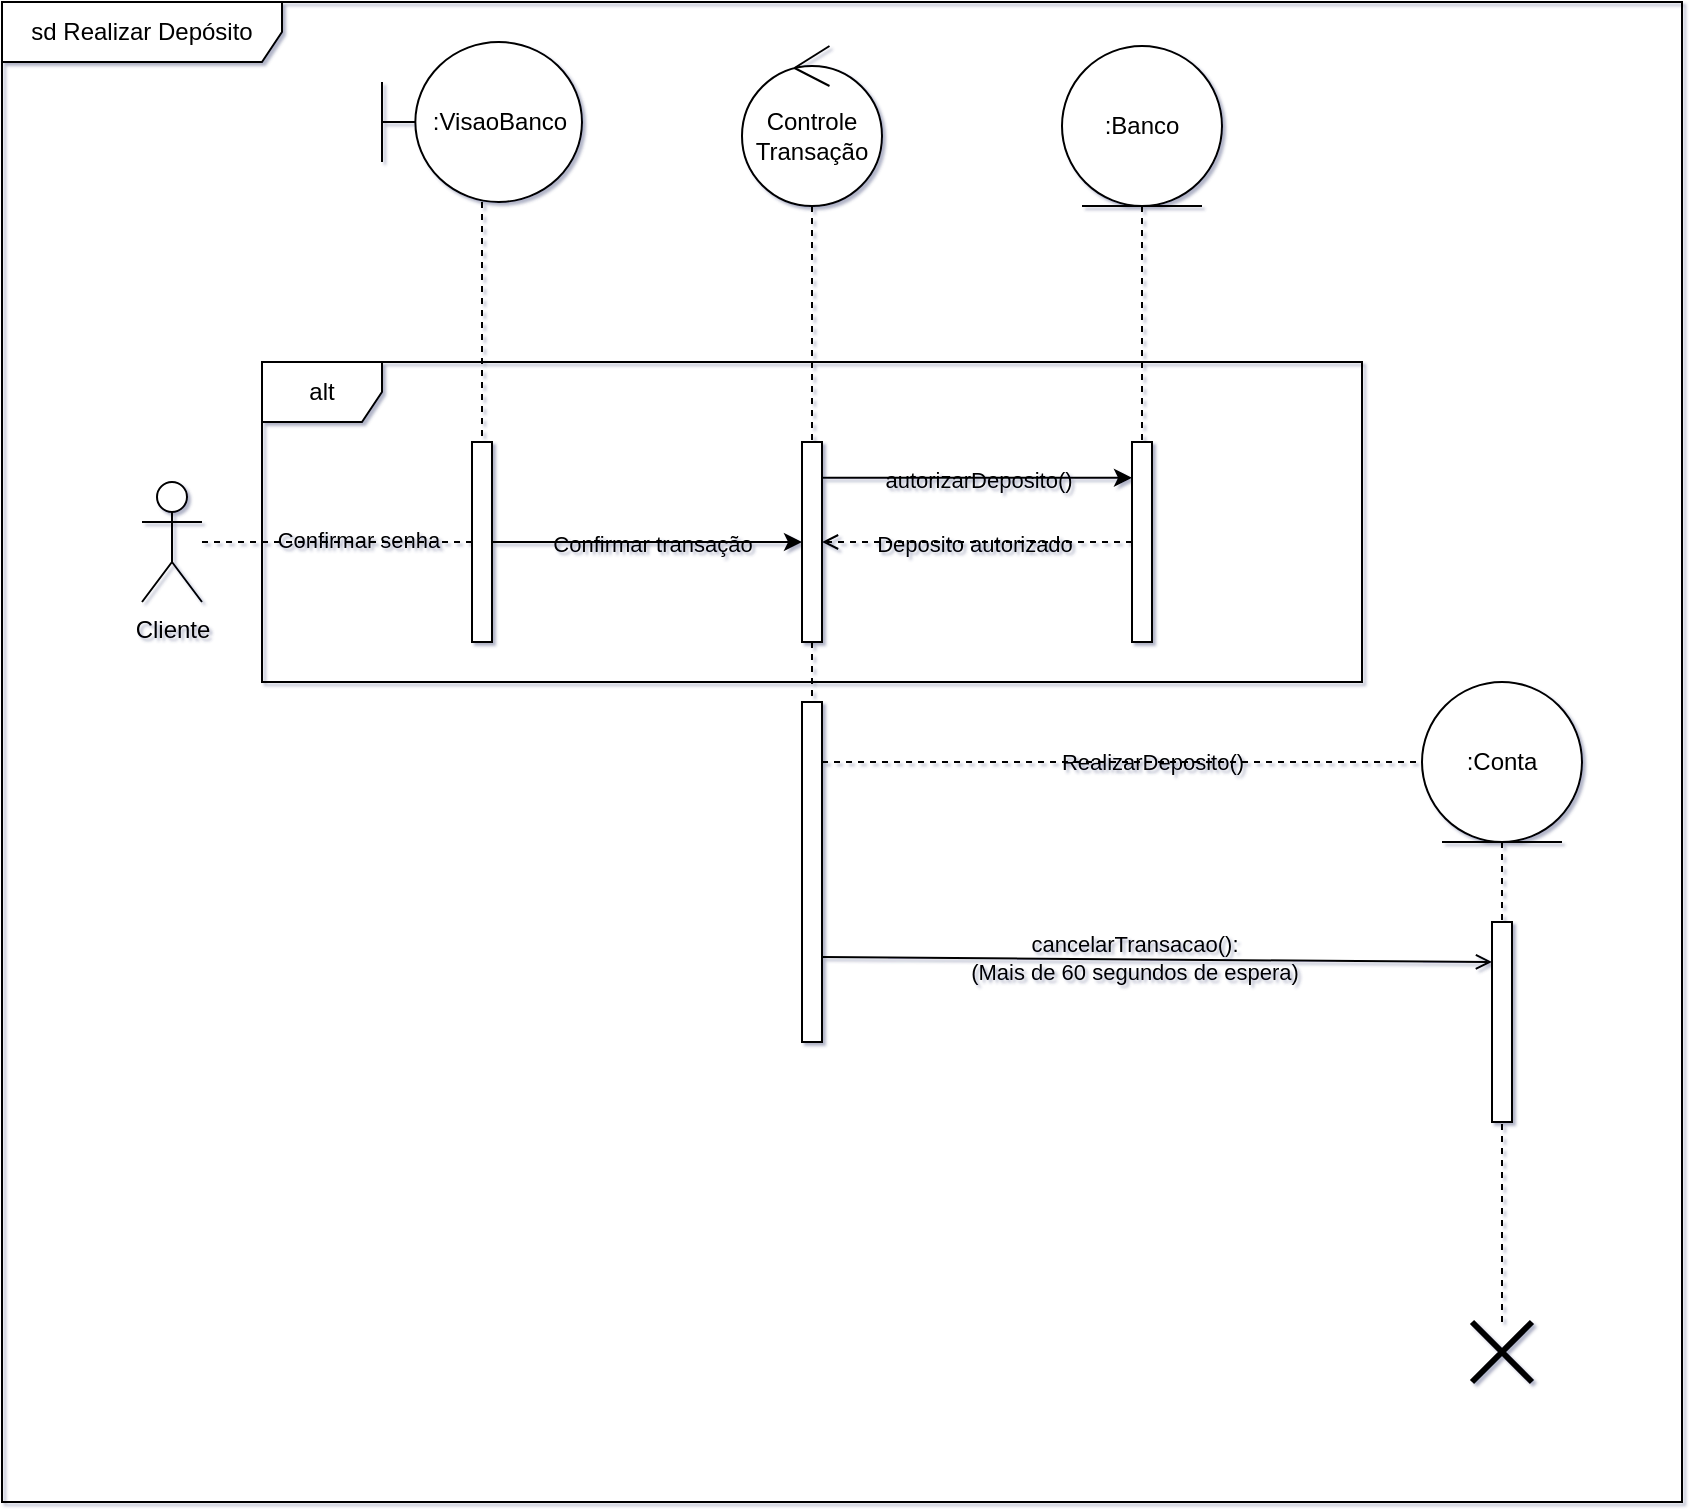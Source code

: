 <mxfile version="27.0.6">
  <diagram name="Page-1" id="2YBvvXClWsGukQMizWep">
    <mxGraphModel dx="2010" dy="1071" grid="1" gridSize="10" guides="1" tooltips="1" connect="1" arrows="1" fold="1" page="1" pageScale="1" pageWidth="850" pageHeight="1100" background="#FFFFFF" math="0" shadow="1" adaptiveColors="none">
      <root>
        <mxCell id="0" />
        <mxCell id="1" parent="0" />
        <mxCell id="TKYAPVWksG-G4QSh5mju-10" style="rounded=0;orthogonalLoop=1;jettySize=auto;html=1;dashed=1;endArrow=none;startFill=0;labelBackgroundColor=none;fontColor=default;" edge="1" parent="1" source="TKYAPVWksG-G4QSh5mju-1" target="TKYAPVWksG-G4QSh5mju-5">
          <mxGeometry relative="1" as="geometry" />
        </mxCell>
        <mxCell id="TKYAPVWksG-G4QSh5mju-12" value="Confirmar senha" style="edgeLabel;html=1;align=center;verticalAlign=middle;resizable=0;points=[];labelBackgroundColor=none;" vertex="1" connectable="0" parent="TKYAPVWksG-G4QSh5mju-10">
          <mxGeometry x="0.156" y="1" relative="1" as="geometry">
            <mxPoint as="offset" />
          </mxGeometry>
        </mxCell>
        <mxCell id="TKYAPVWksG-G4QSh5mju-1" value="Cliente" style="shape=umlActor;verticalLabelPosition=bottom;verticalAlign=top;html=1;outlineConnect=0;labelBackgroundColor=none;" vertex="1" parent="1">
          <mxGeometry x="-150" y="260" width="30" height="60" as="geometry" />
        </mxCell>
        <mxCell id="TKYAPVWksG-G4QSh5mju-2" value=":Banco" style="ellipse;shape=umlEntity;whiteSpace=wrap;html=1;labelBackgroundColor=none;" vertex="1" parent="1">
          <mxGeometry x="310" y="42" width="80" height="80" as="geometry" />
        </mxCell>
        <mxCell id="TKYAPVWksG-G4QSh5mju-3" value="Controle Transação" style="ellipse;shape=umlControl;whiteSpace=wrap;html=1;labelBackgroundColor=none;" vertex="1" parent="1">
          <mxGeometry x="150" y="42" width="70" height="80" as="geometry" />
        </mxCell>
        <mxCell id="TKYAPVWksG-G4QSh5mju-4" value=":VisaoBanco" style="shape=umlBoundary;whiteSpace=wrap;html=1;labelBackgroundColor=none;" vertex="1" parent="1">
          <mxGeometry x="-30" y="40" width="100" height="80" as="geometry" />
        </mxCell>
        <mxCell id="TKYAPVWksG-G4QSh5mju-13" style="rounded=0;orthogonalLoop=1;jettySize=auto;html=1;labelBackgroundColor=none;fontColor=default;" edge="1" parent="1" source="TKYAPVWksG-G4QSh5mju-5" target="TKYAPVWksG-G4QSh5mju-6">
          <mxGeometry relative="1" as="geometry" />
        </mxCell>
        <mxCell id="TKYAPVWksG-G4QSh5mju-14" value="Confirmar transação" style="edgeLabel;html=1;align=center;verticalAlign=middle;resizable=0;points=[];labelBackgroundColor=none;" vertex="1" connectable="0" parent="TKYAPVWksG-G4QSh5mju-13">
          <mxGeometry x="0.03" y="-1" relative="1" as="geometry">
            <mxPoint as="offset" />
          </mxGeometry>
        </mxCell>
        <mxCell id="TKYAPVWksG-G4QSh5mju-5" value="" style="html=1;points=[[0,0,0,0,5],[0,1,0,0,-5],[1,0,0,0,5],[1,1,0,0,-5]];perimeter=orthogonalPerimeter;outlineConnect=0;targetShapes=umlLifeline;portConstraint=eastwest;newEdgeStyle={&quot;curved&quot;:0,&quot;rounded&quot;:0};labelBackgroundColor=none;" vertex="1" parent="1">
          <mxGeometry x="15" y="240" width="10" height="100" as="geometry" />
        </mxCell>
        <mxCell id="TKYAPVWksG-G4QSh5mju-15" style="rounded=0;orthogonalLoop=1;jettySize=auto;html=1;exitX=1;exitY=0.179;exitDx=0;exitDy=0;exitPerimeter=0;labelBackgroundColor=none;fontColor=default;" edge="1" parent="1" source="TKYAPVWksG-G4QSh5mju-6" target="TKYAPVWksG-G4QSh5mju-7">
          <mxGeometry relative="1" as="geometry">
            <mxPoint x="200" y="296" as="sourcePoint" />
            <mxPoint x="345" y="296" as="targetPoint" />
          </mxGeometry>
        </mxCell>
        <mxCell id="TKYAPVWksG-G4QSh5mju-16" value="autorizarDeposito()" style="edgeLabel;html=1;align=center;verticalAlign=middle;resizable=0;points=[];labelBackgroundColor=none;" vertex="1" connectable="0" parent="TKYAPVWksG-G4QSh5mju-15">
          <mxGeometry x="0.007" y="-1" relative="1" as="geometry">
            <mxPoint as="offset" />
          </mxGeometry>
        </mxCell>
        <mxCell id="TKYAPVWksG-G4QSh5mju-21" style="rounded=0;orthogonalLoop=1;jettySize=auto;html=1;entryX=0;entryY=0.2;entryDx=0;entryDy=0;entryPerimeter=0;endArrow=open;endFill=0;labelBackgroundColor=none;fontColor=default;exitX=1;exitY=0.75;exitDx=0;exitDy=0;exitPerimeter=0;" edge="1" parent="1" source="TKYAPVWksG-G4QSh5mju-31" target="TKYAPVWksG-G4QSh5mju-19">
          <mxGeometry relative="1" as="geometry">
            <mxPoint x="525" y="390" as="targetPoint" />
          </mxGeometry>
        </mxCell>
        <mxCell id="TKYAPVWksG-G4QSh5mju-22" value="cancelarTransacao():&lt;div&gt;(Mais de 60 segundos de espera)&lt;/div&gt;" style="edgeLabel;html=1;align=center;verticalAlign=middle;resizable=0;points=[];labelBackgroundColor=none;" vertex="1" connectable="0" parent="TKYAPVWksG-G4QSh5mju-21">
          <mxGeometry x="-0.069" y="1" relative="1" as="geometry">
            <mxPoint as="offset" />
          </mxGeometry>
        </mxCell>
        <mxCell id="TKYAPVWksG-G4QSh5mju-27" style="rounded=0;orthogonalLoop=1;jettySize=auto;html=1;entryX=0;entryY=0.5;entryDx=0;entryDy=0;dashed=1;endArrow=none;startFill=0;labelBackgroundColor=none;fontColor=default;strokeColor=default;" edge="1" parent="1" source="TKYAPVWksG-G4QSh5mju-31" target="TKYAPVWksG-G4QSh5mju-17">
          <mxGeometry relative="1" as="geometry" />
        </mxCell>
        <mxCell id="TKYAPVWksG-G4QSh5mju-28" value="RealizarDeposito()" style="edgeLabel;html=1;align=center;verticalAlign=middle;resizable=0;points=[];labelBackgroundColor=none;" vertex="1" connectable="0" parent="TKYAPVWksG-G4QSh5mju-27">
          <mxGeometry x="0.267" y="6" relative="1" as="geometry">
            <mxPoint x="-25" y="6" as="offset" />
          </mxGeometry>
        </mxCell>
        <mxCell id="TKYAPVWksG-G4QSh5mju-32" style="rounded=0;orthogonalLoop=1;jettySize=auto;html=1;dashed=1;endArrow=none;startFill=0;" edge="1" parent="1" source="TKYAPVWksG-G4QSh5mju-6" target="TKYAPVWksG-G4QSh5mju-31">
          <mxGeometry relative="1" as="geometry" />
        </mxCell>
        <mxCell id="TKYAPVWksG-G4QSh5mju-6" value="" style="html=1;points=[[0,0,0,0,5],[0,1,0,0,-5],[1,0,0,0,5],[1,1,0,0,-5]];perimeter=orthogonalPerimeter;outlineConnect=0;targetShapes=umlLifeline;portConstraint=eastwest;newEdgeStyle={&quot;curved&quot;:0,&quot;rounded&quot;:0};labelBackgroundColor=none;" vertex="1" parent="1">
          <mxGeometry x="180" y="240" width="10" height="100" as="geometry" />
        </mxCell>
        <mxCell id="TKYAPVWksG-G4QSh5mju-25" style="rounded=0;orthogonalLoop=1;jettySize=auto;html=1;dashed=1;endArrow=open;endFill=0;labelBackgroundColor=none;fontColor=default;" edge="1" parent="1" source="TKYAPVWksG-G4QSh5mju-7" target="TKYAPVWksG-G4QSh5mju-6">
          <mxGeometry relative="1" as="geometry" />
        </mxCell>
        <mxCell id="TKYAPVWksG-G4QSh5mju-26" value="Deposito autorizado" style="edgeLabel;html=1;align=center;verticalAlign=middle;resizable=0;points=[];labelBackgroundColor=none;" vertex="1" connectable="0" parent="TKYAPVWksG-G4QSh5mju-25">
          <mxGeometry x="0.023" y="1" relative="1" as="geometry">
            <mxPoint as="offset" />
          </mxGeometry>
        </mxCell>
        <mxCell id="TKYAPVWksG-G4QSh5mju-7" value="" style="html=1;points=[[0,0,0,0,5],[0,1,0,0,-5],[1,0,0,0,5],[1,1,0,0,-5]];perimeter=orthogonalPerimeter;outlineConnect=0;targetShapes=umlLifeline;portConstraint=eastwest;newEdgeStyle={&quot;curved&quot;:0,&quot;rounded&quot;:0};labelBackgroundColor=none;" vertex="1" parent="1">
          <mxGeometry x="345" y="240" width="10" height="100" as="geometry" />
        </mxCell>
        <mxCell id="TKYAPVWksG-G4QSh5mju-8" style="rounded=0;orthogonalLoop=1;jettySize=auto;html=1;dashed=1;endArrow=none;startFill=0;labelBackgroundColor=none;fontColor=default;" edge="1" parent="1" source="TKYAPVWksG-G4QSh5mju-4" target="TKYAPVWksG-G4QSh5mju-5">
          <mxGeometry relative="1" as="geometry" />
        </mxCell>
        <mxCell id="TKYAPVWksG-G4QSh5mju-9" style="rounded=0;orthogonalLoop=1;jettySize=auto;html=1;dashed=1;endArrow=none;startFill=0;labelBackgroundColor=none;fontColor=default;" edge="1" parent="1" source="TKYAPVWksG-G4QSh5mju-3" target="TKYAPVWksG-G4QSh5mju-6">
          <mxGeometry relative="1" as="geometry" />
        </mxCell>
        <mxCell id="TKYAPVWksG-G4QSh5mju-11" style="rounded=0;orthogonalLoop=1;jettySize=auto;html=1;labelBackgroundColor=none;fontColor=default;dashed=1;endArrow=none;startFill=0;" edge="1" parent="1" source="TKYAPVWksG-G4QSh5mju-2" target="TKYAPVWksG-G4QSh5mju-7">
          <mxGeometry relative="1" as="geometry" />
        </mxCell>
        <mxCell id="TKYAPVWksG-G4QSh5mju-17" value=":Conta" style="ellipse;shape=umlEntity;whiteSpace=wrap;html=1;labelBackgroundColor=none;" vertex="1" parent="1">
          <mxGeometry x="490" y="360" width="80" height="80" as="geometry" />
        </mxCell>
        <mxCell id="TKYAPVWksG-G4QSh5mju-19" value="" style="html=1;points=[[0,0,0,0,5],[0,1,0,0,-5],[1,0,0,0,5],[1,1,0,0,-5]];perimeter=orthogonalPerimeter;outlineConnect=0;targetShapes=umlLifeline;portConstraint=eastwest;newEdgeStyle={&quot;curved&quot;:0,&quot;rounded&quot;:0};labelBackgroundColor=none;" vertex="1" parent="1">
          <mxGeometry x="525" y="480" width="10" height="100" as="geometry" />
        </mxCell>
        <mxCell id="TKYAPVWksG-G4QSh5mju-20" style="rounded=0;orthogonalLoop=1;jettySize=auto;html=1;dashed=1;endArrow=none;startFill=0;labelBackgroundColor=none;fontColor=default;" edge="1" parent="1" source="TKYAPVWksG-G4QSh5mju-17" target="TKYAPVWksG-G4QSh5mju-19">
          <mxGeometry relative="1" as="geometry" />
        </mxCell>
        <mxCell id="TKYAPVWksG-G4QSh5mju-23" value="" style="shape=umlDestroy;whiteSpace=wrap;html=1;strokeWidth=3;targetShapes=umlLifeline;labelBackgroundColor=none;" vertex="1" parent="1">
          <mxGeometry x="515" y="680" width="30" height="30" as="geometry" />
        </mxCell>
        <mxCell id="TKYAPVWksG-G4QSh5mju-24" style="rounded=0;orthogonalLoop=1;jettySize=auto;html=1;dashed=1;endArrow=none;startFill=0;labelBackgroundColor=none;fontColor=default;" edge="1" parent="1" source="TKYAPVWksG-G4QSh5mju-23" target="TKYAPVWksG-G4QSh5mju-19">
          <mxGeometry relative="1" as="geometry" />
        </mxCell>
        <mxCell id="TKYAPVWksG-G4QSh5mju-29" value="alt" style="shape=umlFrame;whiteSpace=wrap;html=1;pointerEvents=0;labelBackgroundColor=none;" vertex="1" parent="1">
          <mxGeometry x="-90" y="200" width="550" height="160" as="geometry" />
        </mxCell>
        <mxCell id="TKYAPVWksG-G4QSh5mju-30" value="sd Realizar Depósito" style="shape=umlFrame;whiteSpace=wrap;html=1;pointerEvents=0;width=140;height=30;labelBackgroundColor=none;" vertex="1" parent="1">
          <mxGeometry x="-220" y="20" width="840" height="750" as="geometry" />
        </mxCell>
        <mxCell id="TKYAPVWksG-G4QSh5mju-31" value="" style="html=1;points=[[0,0,0,0,5],[0,1,0,0,-5],[1,0,0,0,5],[1,1,0,0,-5]];perimeter=orthogonalPerimeter;outlineConnect=0;targetShapes=umlLifeline;portConstraint=eastwest;newEdgeStyle={&quot;curved&quot;:0,&quot;rounded&quot;:0};" vertex="1" parent="1">
          <mxGeometry x="180" y="370" width="10" height="170" as="geometry" />
        </mxCell>
      </root>
    </mxGraphModel>
  </diagram>
</mxfile>
